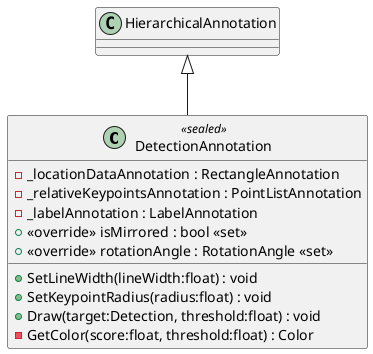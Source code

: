 @startuml
class DetectionAnnotation <<sealed>> {
    - _locationDataAnnotation : RectangleAnnotation
    - _relativeKeypointsAnnotation : PointListAnnotation
    - _labelAnnotation : LabelAnnotation
    + <<override>> isMirrored : bool <<set>>
    + <<override>> rotationAngle : RotationAngle <<set>>
    + SetLineWidth(lineWidth:float) : void
    + SetKeypointRadius(radius:float) : void
    + Draw(target:Detection, threshold:float) : void
    - GetColor(score:float, threshold:float) : Color
}
HierarchicalAnnotation <|-- DetectionAnnotation
@enduml
